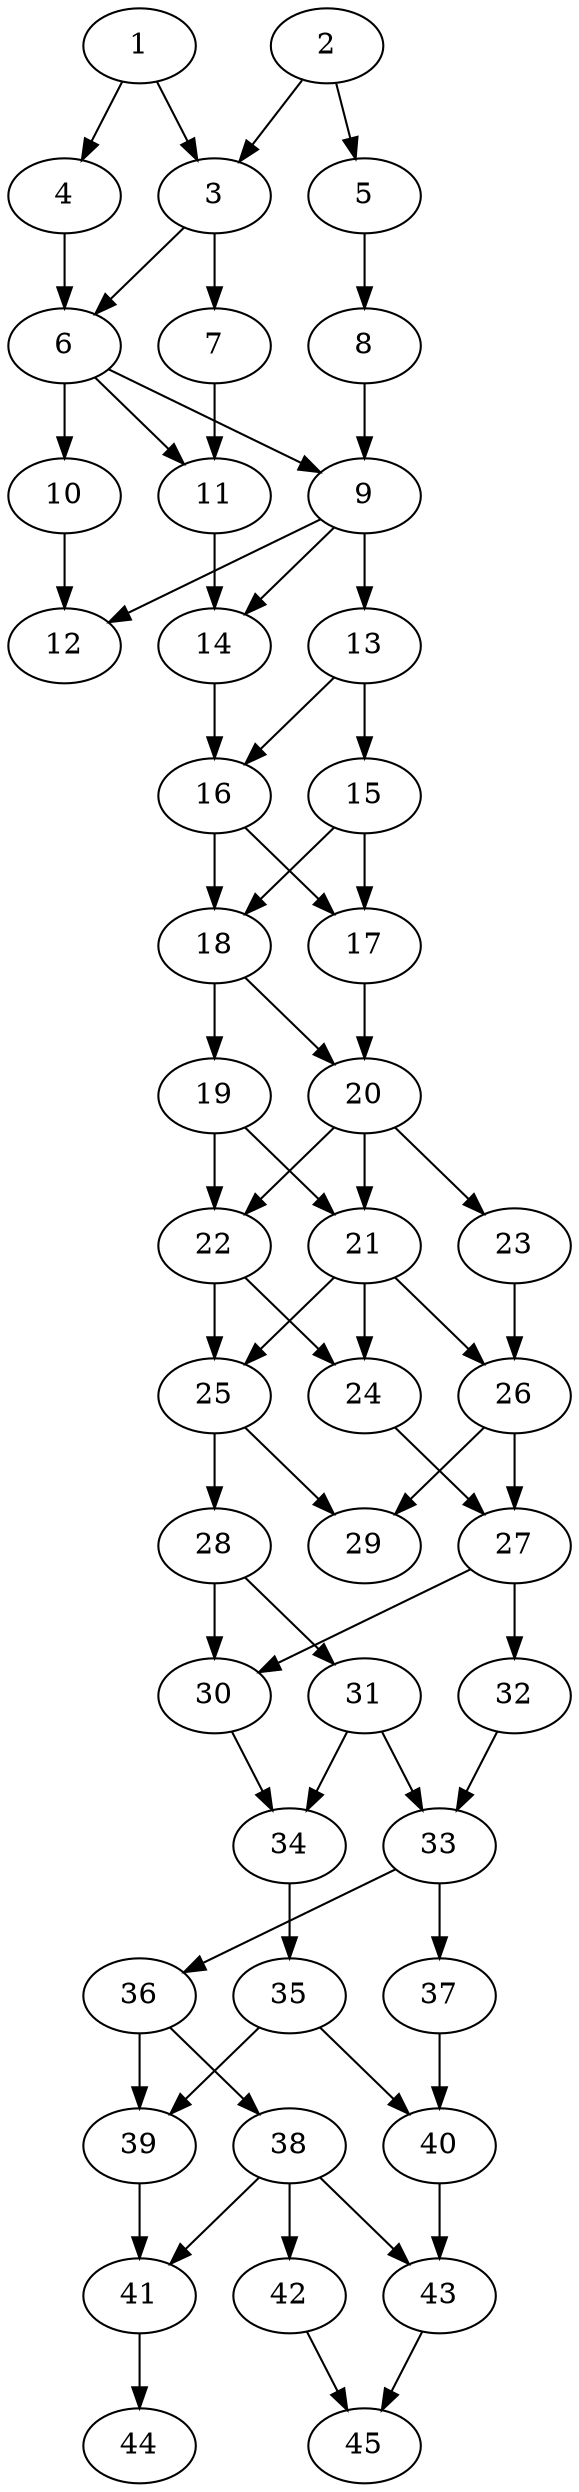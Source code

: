 // DAG automatically generated by daggen at Thu Oct  3 14:07:23 2019
// ./daggen --dot -n 45 --ccr 0.3 --fat 0.3 --regular 0.7 --density 0.6 --mindata 5242880 --maxdata 52428800 
digraph G {
  1 [size="50083840", alpha="0.09", expect_size="15025152"] 
  1 -> 3 [size ="15025152"]
  1 -> 4 [size ="15025152"]
  2 [size="51496960", alpha="0.07", expect_size="15449088"] 
  2 -> 3 [size ="15449088"]
  2 -> 5 [size ="15449088"]
  3 [size="125163520", alpha="0.07", expect_size="37549056"] 
  3 -> 6 [size ="37549056"]
  3 -> 7 [size ="37549056"]
  4 [size="40888320", alpha="0.13", expect_size="12266496"] 
  4 -> 6 [size ="12266496"]
  5 [size="94528853", alpha="0.01", expect_size="28358656"] 
  5 -> 8 [size ="28358656"]
  6 [size="43199147", alpha="0.16", expect_size="12959744"] 
  6 -> 9 [size ="12959744"]
  6 -> 10 [size ="12959744"]
  6 -> 11 [size ="12959744"]
  7 [size="25521493", alpha="0.16", expect_size="7656448"] 
  7 -> 11 [size ="7656448"]
  8 [size="79066453", alpha="0.15", expect_size="23719936"] 
  8 -> 9 [size ="23719936"]
  9 [size="21585920", alpha="0.17", expect_size="6475776"] 
  9 -> 12 [size ="6475776"]
  9 -> 13 [size ="6475776"]
  9 -> 14 [size ="6475776"]
  10 [size="107031893", alpha="0.09", expect_size="32109568"] 
  10 -> 12 [size ="32109568"]
  11 [size="34061653", alpha="0.15", expect_size="10218496"] 
  11 -> 14 [size ="10218496"]
  12 [size="101761707", alpha="0.09", expect_size="30528512"] 
  13 [size="156088320", alpha="0.03", expect_size="46826496"] 
  13 -> 15 [size ="46826496"]
  13 -> 16 [size ="46826496"]
  14 [size="51834880", alpha="0.16", expect_size="15550464"] 
  14 -> 16 [size ="15550464"]
  15 [size="156139520", alpha="0.08", expect_size="46841856"] 
  15 -> 17 [size ="46841856"]
  15 -> 18 [size ="46841856"]
  16 [size="161802240", alpha="0.13", expect_size="48540672"] 
  16 -> 17 [size ="48540672"]
  16 -> 18 [size ="48540672"]
  17 [size="128839680", alpha="0.02", expect_size="38651904"] 
  17 -> 20 [size ="38651904"]
  18 [size="99290453", alpha="0.03", expect_size="29787136"] 
  18 -> 19 [size ="29787136"]
  18 -> 20 [size ="29787136"]
  19 [size="57852587", alpha="0.03", expect_size="17355776"] 
  19 -> 21 [size ="17355776"]
  19 -> 22 [size ="17355776"]
  20 [size="37672960", alpha="0.17", expect_size="11301888"] 
  20 -> 21 [size ="11301888"]
  20 -> 22 [size ="11301888"]
  20 -> 23 [size ="11301888"]
  21 [size="112059733", alpha="0.15", expect_size="33617920"] 
  21 -> 24 [size ="33617920"]
  21 -> 25 [size ="33617920"]
  21 -> 26 [size ="33617920"]
  22 [size="75864747", alpha="0.17", expect_size="22759424"] 
  22 -> 24 [size ="22759424"]
  22 -> 25 [size ="22759424"]
  23 [size="150285653", alpha="0.13", expect_size="45085696"] 
  23 -> 26 [size ="45085696"]
  24 [size="19428693", alpha="0.12", expect_size="5828608"] 
  24 -> 27 [size ="5828608"]
  25 [size="145633280", alpha="0.01", expect_size="43689984"] 
  25 -> 28 [size ="43689984"]
  25 -> 29 [size ="43689984"]
  26 [size="47397547", alpha="0.13", expect_size="14219264"] 
  26 -> 27 [size ="14219264"]
  26 -> 29 [size ="14219264"]
  27 [size="147128320", alpha="0.06", expect_size="44138496"] 
  27 -> 30 [size ="44138496"]
  27 -> 32 [size ="44138496"]
  28 [size="163444053", alpha="0.07", expect_size="49033216"] 
  28 -> 30 [size ="49033216"]
  28 -> 31 [size ="49033216"]
  29 [size="30334293", alpha="0.09", expect_size="9100288"] 
  30 [size="56767147", alpha="0.01", expect_size="17030144"] 
  30 -> 34 [size ="17030144"]
  31 [size="34573653", alpha="0.16", expect_size="10372096"] 
  31 -> 33 [size ="10372096"]
  31 -> 34 [size ="10372096"]
  32 [size="153658027", alpha="0.02", expect_size="46097408"] 
  32 -> 33 [size ="46097408"]
  33 [size="133461333", alpha="0.05", expect_size="40038400"] 
  33 -> 36 [size ="40038400"]
  33 -> 37 [size ="40038400"]
  34 [size="81677653", alpha="0.13", expect_size="24503296"] 
  34 -> 35 [size ="24503296"]
  35 [size="21719040", alpha="0.18", expect_size="6515712"] 
  35 -> 39 [size ="6515712"]
  35 -> 40 [size ="6515712"]
  36 [size="30641493", alpha="0.02", expect_size="9192448"] 
  36 -> 38 [size ="9192448"]
  36 -> 39 [size ="9192448"]
  37 [size="134167893", alpha="0.19", expect_size="40250368"] 
  37 -> 40 [size ="40250368"]
  38 [size="25770667", alpha="0.07", expect_size="7731200"] 
  38 -> 41 [size ="7731200"]
  38 -> 42 [size ="7731200"]
  38 -> 43 [size ="7731200"]
  39 [size="81619627", alpha="0.01", expect_size="24485888"] 
  39 -> 41 [size ="24485888"]
  40 [size="148538027", alpha="0.17", expect_size="44561408"] 
  40 -> 43 [size ="44561408"]
  41 [size="158798507", alpha="0.05", expect_size="47639552"] 
  41 -> 44 [size ="47639552"]
  42 [size="128983040", alpha="0.20", expect_size="38694912"] 
  42 -> 45 [size ="38694912"]
  43 [size="143380480", alpha="0.12", expect_size="43014144"] 
  43 -> 45 [size ="43014144"]
  44 [size="26030080", alpha="0.05", expect_size="7809024"] 
  45 [size="125866667", alpha="0.13", expect_size="37760000"] 
}
